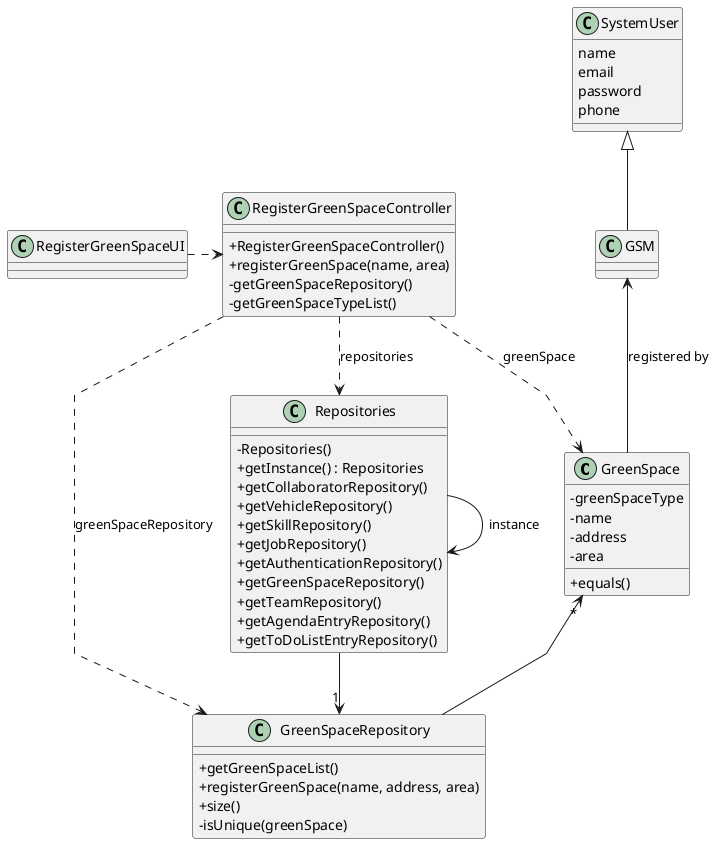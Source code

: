 @startuml
'skinparam monochrome true
skinparam packageStyle rectangle
skinparam shadowing false
skinparam linetype polyline
'skinparam linetype orto

skinparam classAttributeIconSize 0

'left to right direction

class GreenSpace {
    - greenSpaceType
    - name
    - address
    - area
    + equals()
}

class Repositories {


    - Repositories()
    + getInstance() : Repositories
    + getCollaboratorRepository()
    + getVehicleRepository()
    + getSkillRepository()
    + getJobRepository()
    + getAuthenticationRepository()
    + getGreenSpaceRepository()
    + getTeamRepository()
    + getAgendaEntryRepository()
    + getToDoListEntryRepository()

}

class GreenSpaceRepository {
    + getGreenSpaceList()
    + registerGreenSpace(name, address, area)
    + size()
    - isUnique(greenSpace)
}

class RegisterGreenSpaceController {

    + RegisterGreenSpaceController()
    + registerGreenSpace(name, area)
    - getGreenSpaceRepository()
    - getGreenSpaceTypeList()
}

class GSM {}

class SystemUser {
    name
    email
    password
    phone
}


SystemUser <|-- GSM
GSM  <-- GreenSpace : registered by
RegisterGreenSpaceController ..> Repositories : repositories
RegisterGreenSpaceController ..> GreenSpaceRepository : greenSpaceRepository
RegisterGreenSpaceController ..> GreenSpace : greenSpace

RegisterGreenSpaceUI .> RegisterGreenSpaceController
Repositories -->"1" GreenSpaceRepository
Repositories -> Repositories : instance
GreenSpace "*" <-- GreenSpaceRepository

@enduml
